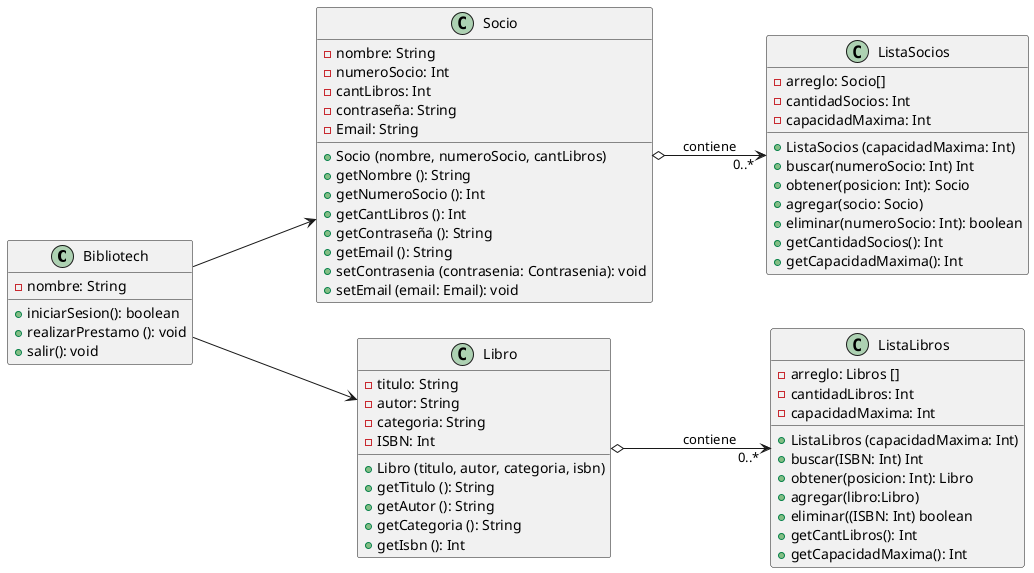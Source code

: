 @startuml
left to right direction
class Bibliotech {
-nombre: String
+iniciarSesion(): boolean
+realizarPrestamo (): void
+salir(): void
}
class Socio {
-nombre: String
-numeroSocio: Int
-cantLibros: Int
-contraseña: String
-Email: String
+Socio (nombre, numeroSocio, cantLibros)
+getNombre (): String
+getNumeroSocio (): Int
+getCantLibros (): Int
+getContraseña (): String
+getEmail (): String
+setContrasenia (contrasenia: Contrasenia): void
+setEmail (email: Email): void
}
class ListaSocios {
-arreglo: Socio[]
-cantidadSocios: Int
-capacidadMaxima: Int
+ListaSocios (capacidadMaxima: Int)
+buscar(numeroSocio: Int) Int
+obtener(posicion: Int): Socio
+agregar(socio: Socio)
+eliminar(numeroSocio: Int): boolean
+getCantidadSocios(): Int
+getCapacidadMaxima(): Int
}
class Libro {
-titulo: String
-autor: String
-categoria: String
-ISBN: Int
+Libro (titulo, autor, categoria, isbn)
+getTitulo (): String
+getAutor (): String
+getCategoria (): String
+getIsbn (): Int

}
class ListaLibros {
-arreglo: Libros []
-cantidadLibros: Int
-capacidadMaxima: Int
+ListaLibros (capacidadMaxima: Int)
+buscar(ISBN: Int) Int
+obtener(posicion: Int): Libro
+agregar(libro:Libro)
+eliminar((ISBN: Int) boolean
+getCantLibros(): Int
+getCapacidadMaxima(): Int
}
Socio" " o-->"0..* "ListaSocios :contiene
Libro" " o-->"0..* "ListaLibros :contiene
Bibliotech ---> Libro
Bibliotech ---> Socio
skin rose

' TODO: Add the class model

@enduml
